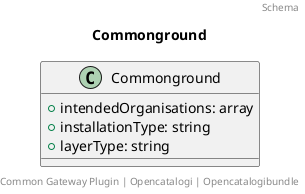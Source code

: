 @startuml
title: Commonground
footer: Common Gateway Plugin | Opencatalogi | Opencatalogibundle 
header: Schema

class Commonground {
  + intendedOrganisations: array
  + installationType: string
  + layerType: string
}
@enduml
